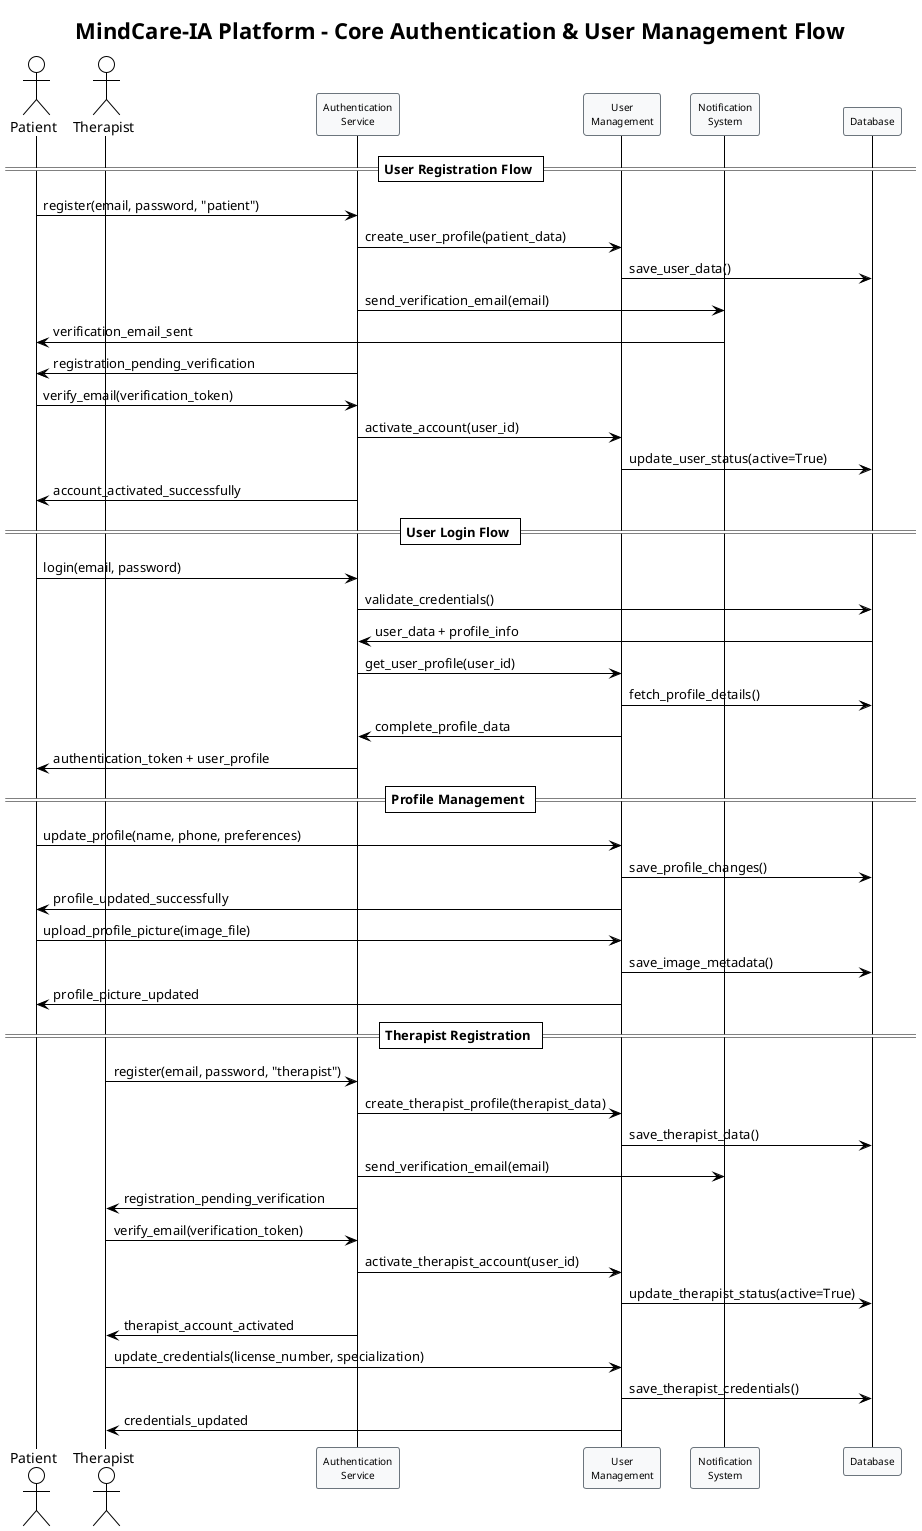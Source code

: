 @startuml MindCare-IA_Core_Authentication_Flow
!theme plain
skinparam participant {
    BackgroundColor #F8F9FA
    BorderColor #6C757D
    FontName "Arial"
    FontSize 10
}

title MindCare-IA Platform - Core Authentication & User Management Flow
actor Patient as P
actor Therapist as T
participant "Authentication\nService" as Auth
participant "User\nManagement" as User
participant "Notification\nSystem" as Notif
participant "Database" as DB

== User Registration Flow ==

P -> Auth: register(email, password, "patient")
Auth -> User: create_user_profile(patient_data)
User -> DB: save_user_data()
Auth -> Notif: send_verification_email(email)
Notif -> P: verification_email_sent
Auth -> P: registration_pending_verification

P -> Auth: verify_email(verification_token)
Auth -> User: activate_account(user_id)
User -> DB: update_user_status(active=True)
Auth -> P: account_activated_successfully

== User Login Flow ==

P -> Auth: login(email, password)
Auth -> DB: validate_credentials()
DB -> Auth: user_data + profile_info
Auth -> User: get_user_profile(user_id)
User -> DB: fetch_profile_details()
User -> Auth: complete_profile_data
Auth -> P: authentication_token + user_profile

== Profile Management ==

P -> User: update_profile(name, phone, preferences)
User -> DB: save_profile_changes()
User -> P: profile_updated_successfully

P -> User: upload_profile_picture(image_file)
User -> DB: save_image_metadata()
User -> P: profile_picture_updated

== Therapist Registration ==

T -> Auth: register(email, password, "therapist")
Auth -> User: create_therapist_profile(therapist_data)
User -> DB: save_therapist_data()
Auth -> Notif: send_verification_email(email)
Auth -> T: registration_pending_verification

T -> Auth: verify_email(verification_token)
Auth -> User: activate_therapist_account(user_id)
User -> DB: update_therapist_status(active=True)
Auth -> T: therapist_account_activated

T -> User: update_credentials(license_number, specialization)
User -> DB: save_therapist_credentials()
User -> T: credentials_updated

@enduml
